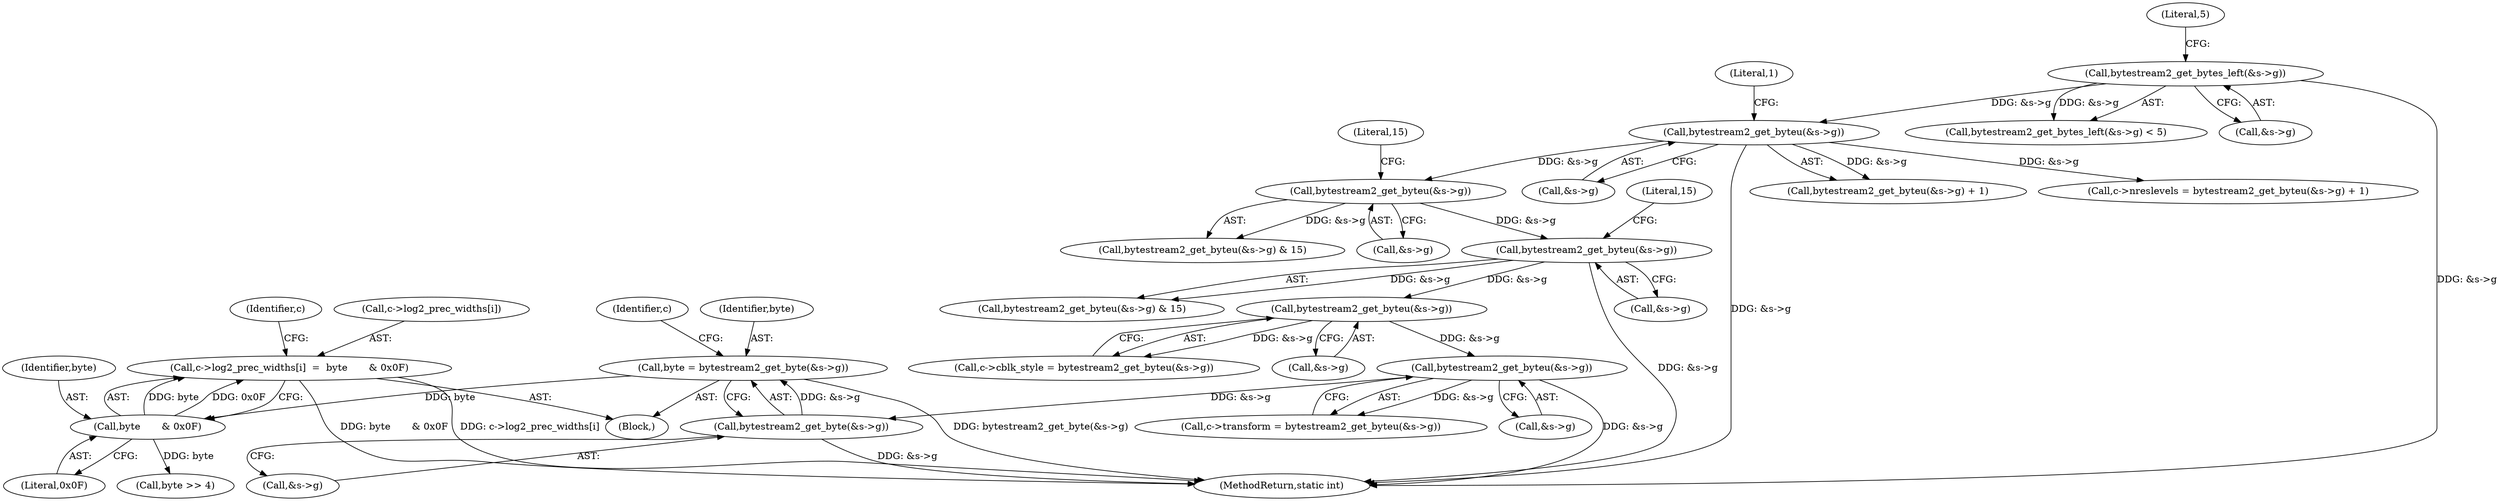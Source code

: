 digraph "0_FFmpeg_a1b9004b768bef606ee98d417bceb9392ceb788d@pointer" {
"1000335" [label="(Call,c->log2_prec_widths[i]  =  byte       & 0x0F)"];
"1000341" [label="(Call,byte       & 0x0F)"];
"1000328" [label="(Call,byte = bytestream2_get_byte(&s->g))"];
"1000330" [label="(Call,bytestream2_get_byte(&s->g))"];
"1000284" [label="(Call,bytestream2_get_byteu(&s->g))"];
"1000259" [label="(Call,bytestream2_get_byteu(&s->g))"];
"1000197" [label="(Call,bytestream2_get_byteu(&s->g))"];
"1000184" [label="(Call,bytestream2_get_byteu(&s->g))"];
"1000129" [label="(Call,bytestream2_get_byteu(&s->g))"];
"1000116" [label="(Call,bytestream2_get_bytes_left(&s->g))"];
"1000128" [label="(Call,bytestream2_get_byteu(&s->g) + 1)"];
"1000331" [label="(Call,&s->g)"];
"1000338" [label="(Identifier,c)"];
"1000280" [label="(Call,c->transform = bytestream2_get_byteu(&s->g))"];
"1000347" [label="(Identifier,c)"];
"1000260" [label="(Call,&s->g)"];
"1000335" [label="(Call,c->log2_prec_widths[i]  =  byte       & 0x0F)"];
"1000329" [label="(Identifier,byte)"];
"1000115" [label="(Call,bytestream2_get_bytes_left(&s->g) < 5)"];
"1000116" [label="(Call,bytestream2_get_bytes_left(&s->g))"];
"1000336" [label="(Call,c->log2_prec_widths[i])"];
"1000196" [label="(Call,bytestream2_get_byteu(&s->g) & 15)"];
"1000328" [label="(Call,byte = bytestream2_get_byte(&s->g))"];
"1000255" [label="(Call,c->cblk_style = bytestream2_get_byteu(&s->g))"];
"1000202" [label="(Literal,15)"];
"1000342" [label="(Identifier,byte)"];
"1000121" [label="(Literal,5)"];
"1000198" [label="(Call,&s->g)"];
"1000343" [label="(Literal,0x0F)"];
"1000351" [label="(Call,byte >> 4)"];
"1000259" [label="(Call,bytestream2_get_byteu(&s->g))"];
"1000117" [label="(Call,&s->g)"];
"1000129" [label="(Call,bytestream2_get_byteu(&s->g))"];
"1000197" [label="(Call,bytestream2_get_byteu(&s->g))"];
"1000130" [label="(Call,&s->g)"];
"1000284" [label="(Call,bytestream2_get_byteu(&s->g))"];
"1000341" [label="(Call,byte       & 0x0F)"];
"1000189" [label="(Literal,15)"];
"1000330" [label="(Call,bytestream2_get_byte(&s->g))"];
"1000285" [label="(Call,&s->g)"];
"1000327" [label="(Block,)"];
"1000124" [label="(Call,c->nreslevels = bytestream2_get_byteu(&s->g) + 1)"];
"1000377" [label="(MethodReturn,static int)"];
"1000185" [label="(Call,&s->g)"];
"1000183" [label="(Call,bytestream2_get_byteu(&s->g) & 15)"];
"1000134" [label="(Literal,1)"];
"1000184" [label="(Call,bytestream2_get_byteu(&s->g))"];
"1000335" -> "1000327"  [label="AST: "];
"1000335" -> "1000341"  [label="CFG: "];
"1000336" -> "1000335"  [label="AST: "];
"1000341" -> "1000335"  [label="AST: "];
"1000347" -> "1000335"  [label="CFG: "];
"1000335" -> "1000377"  [label="DDG: c->log2_prec_widths[i]"];
"1000335" -> "1000377"  [label="DDG: byte       & 0x0F"];
"1000341" -> "1000335"  [label="DDG: byte"];
"1000341" -> "1000335"  [label="DDG: 0x0F"];
"1000341" -> "1000343"  [label="CFG: "];
"1000342" -> "1000341"  [label="AST: "];
"1000343" -> "1000341"  [label="AST: "];
"1000328" -> "1000341"  [label="DDG: byte"];
"1000341" -> "1000351"  [label="DDG: byte"];
"1000328" -> "1000327"  [label="AST: "];
"1000328" -> "1000330"  [label="CFG: "];
"1000329" -> "1000328"  [label="AST: "];
"1000330" -> "1000328"  [label="AST: "];
"1000338" -> "1000328"  [label="CFG: "];
"1000328" -> "1000377"  [label="DDG: bytestream2_get_byte(&s->g)"];
"1000330" -> "1000328"  [label="DDG: &s->g"];
"1000330" -> "1000331"  [label="CFG: "];
"1000331" -> "1000330"  [label="AST: "];
"1000330" -> "1000377"  [label="DDG: &s->g"];
"1000284" -> "1000330"  [label="DDG: &s->g"];
"1000284" -> "1000280"  [label="AST: "];
"1000284" -> "1000285"  [label="CFG: "];
"1000285" -> "1000284"  [label="AST: "];
"1000280" -> "1000284"  [label="CFG: "];
"1000284" -> "1000377"  [label="DDG: &s->g"];
"1000284" -> "1000280"  [label="DDG: &s->g"];
"1000259" -> "1000284"  [label="DDG: &s->g"];
"1000259" -> "1000255"  [label="AST: "];
"1000259" -> "1000260"  [label="CFG: "];
"1000260" -> "1000259"  [label="AST: "];
"1000255" -> "1000259"  [label="CFG: "];
"1000259" -> "1000255"  [label="DDG: &s->g"];
"1000197" -> "1000259"  [label="DDG: &s->g"];
"1000197" -> "1000196"  [label="AST: "];
"1000197" -> "1000198"  [label="CFG: "];
"1000198" -> "1000197"  [label="AST: "];
"1000202" -> "1000197"  [label="CFG: "];
"1000197" -> "1000377"  [label="DDG: &s->g"];
"1000197" -> "1000196"  [label="DDG: &s->g"];
"1000184" -> "1000197"  [label="DDG: &s->g"];
"1000184" -> "1000183"  [label="AST: "];
"1000184" -> "1000185"  [label="CFG: "];
"1000185" -> "1000184"  [label="AST: "];
"1000189" -> "1000184"  [label="CFG: "];
"1000184" -> "1000183"  [label="DDG: &s->g"];
"1000129" -> "1000184"  [label="DDG: &s->g"];
"1000129" -> "1000128"  [label="AST: "];
"1000129" -> "1000130"  [label="CFG: "];
"1000130" -> "1000129"  [label="AST: "];
"1000134" -> "1000129"  [label="CFG: "];
"1000129" -> "1000377"  [label="DDG: &s->g"];
"1000129" -> "1000124"  [label="DDG: &s->g"];
"1000129" -> "1000128"  [label="DDG: &s->g"];
"1000116" -> "1000129"  [label="DDG: &s->g"];
"1000116" -> "1000115"  [label="AST: "];
"1000116" -> "1000117"  [label="CFG: "];
"1000117" -> "1000116"  [label="AST: "];
"1000121" -> "1000116"  [label="CFG: "];
"1000116" -> "1000377"  [label="DDG: &s->g"];
"1000116" -> "1000115"  [label="DDG: &s->g"];
}
